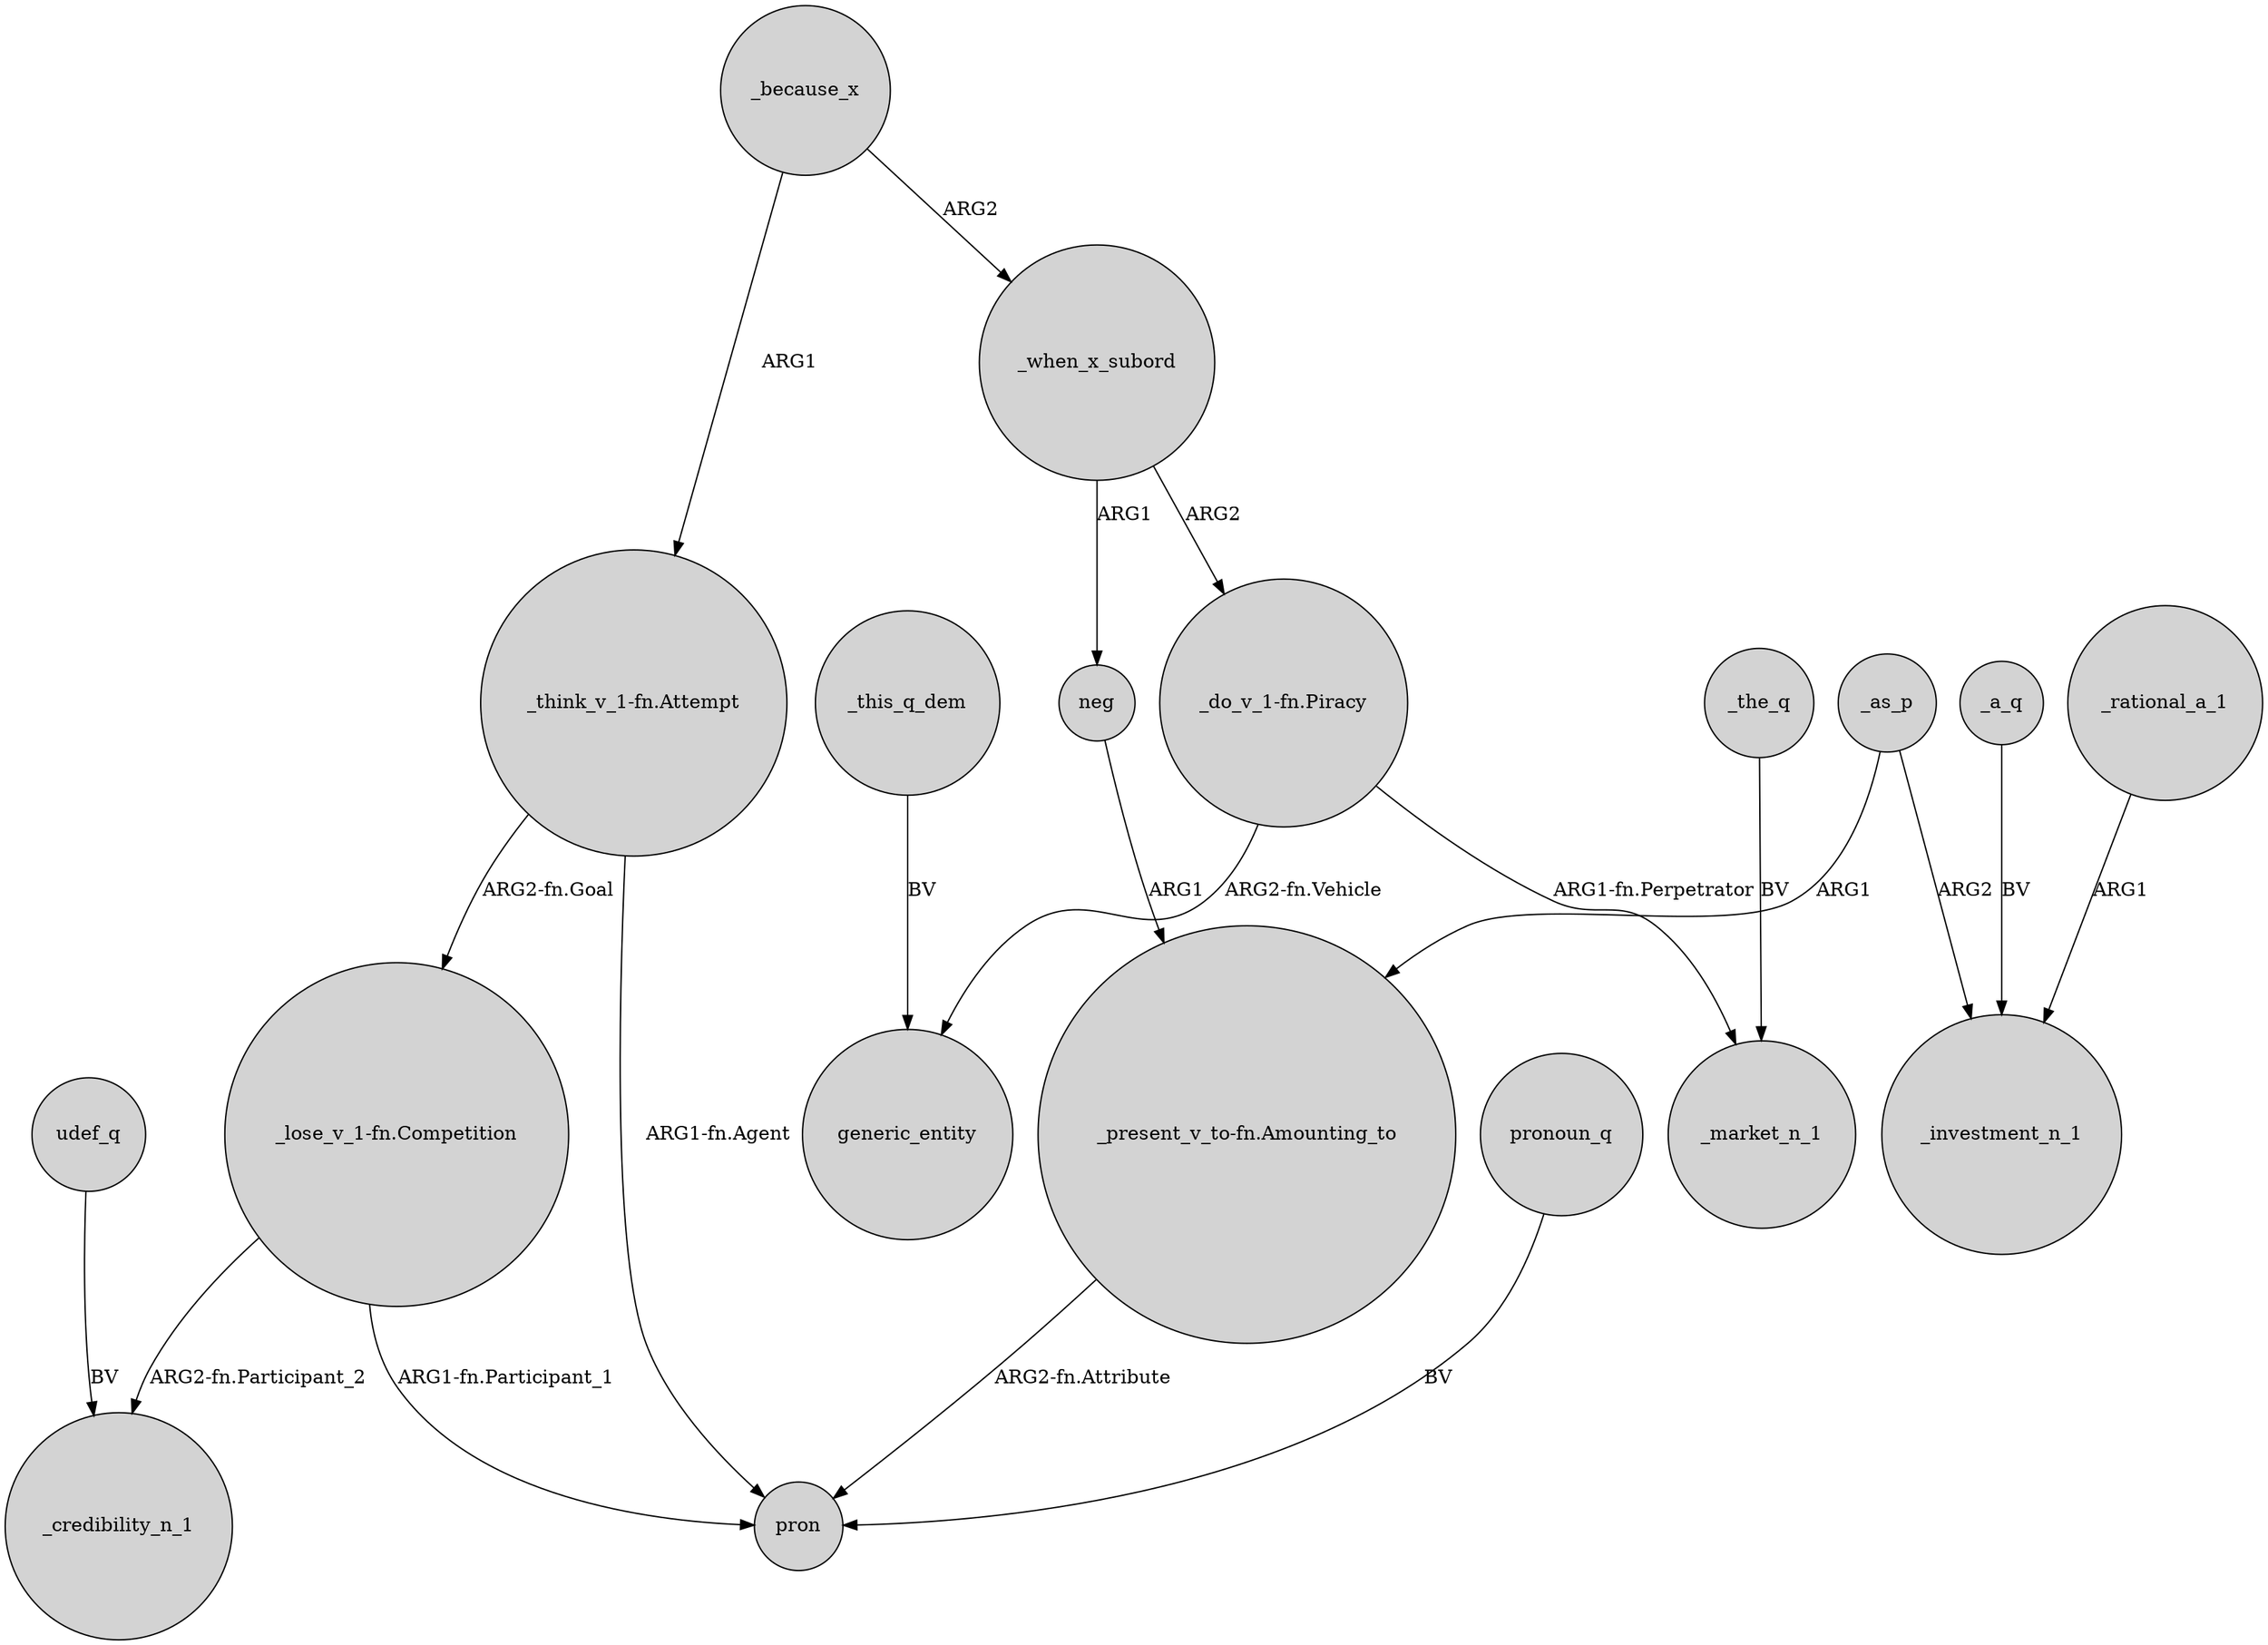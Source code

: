digraph {
	node [shape=circle style=filled]
	"_think_v_1-fn.Attempt" -> "_lose_v_1-fn.Competition" [label="ARG2-fn.Goal"]
	_because_x -> _when_x_subord [label=ARG2]
	"_lose_v_1-fn.Competition" -> _credibility_n_1 [label="ARG2-fn.Participant_2"]
	"_think_v_1-fn.Attempt" -> pron [label="ARG1-fn.Agent"]
	_because_x -> "_think_v_1-fn.Attempt" [label=ARG1]
	"_do_v_1-fn.Piracy" -> generic_entity [label="ARG2-fn.Vehicle"]
	_when_x_subord -> "_do_v_1-fn.Piracy" [label=ARG2]
	"_do_v_1-fn.Piracy" -> _market_n_1 [label="ARG1-fn.Perpetrator"]
	udef_q -> _credibility_n_1 [label=BV]
	_when_x_subord -> neg [label=ARG1]
	_the_q -> _market_n_1 [label=BV]
	pronoun_q -> pron [label=BV]
	_this_q_dem -> generic_entity [label=BV]
	_as_p -> _investment_n_1 [label=ARG2]
	neg -> "_present_v_to-fn.Amounting_to" [label=ARG1]
	"_lose_v_1-fn.Competition" -> pron [label="ARG1-fn.Participant_1"]
	_rational_a_1 -> _investment_n_1 [label=ARG1]
	_a_q -> _investment_n_1 [label=BV]
	"_present_v_to-fn.Amounting_to" -> pron [label="ARG2-fn.Attribute"]
	_as_p -> "_present_v_to-fn.Amounting_to" [label=ARG1]
}
